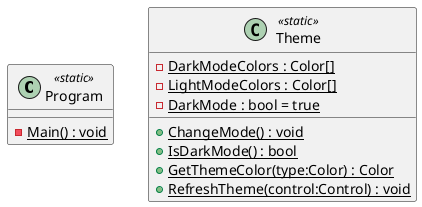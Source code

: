 @startuml
class Program <<static>> {
    {static} - Main() : void
}
class Theme <<static>> {
    {static} - DarkModeColors : Color[]
    {static} - LightModeColors : Color[]
    {static} - DarkMode : bool = true
    + {static} ChangeMode() : void
    + {static} IsDarkMode() : bool
    + {static} GetThemeColor(type:Color) : Color
    + {static} RefreshTheme(control:Control) : void
}
@enduml
